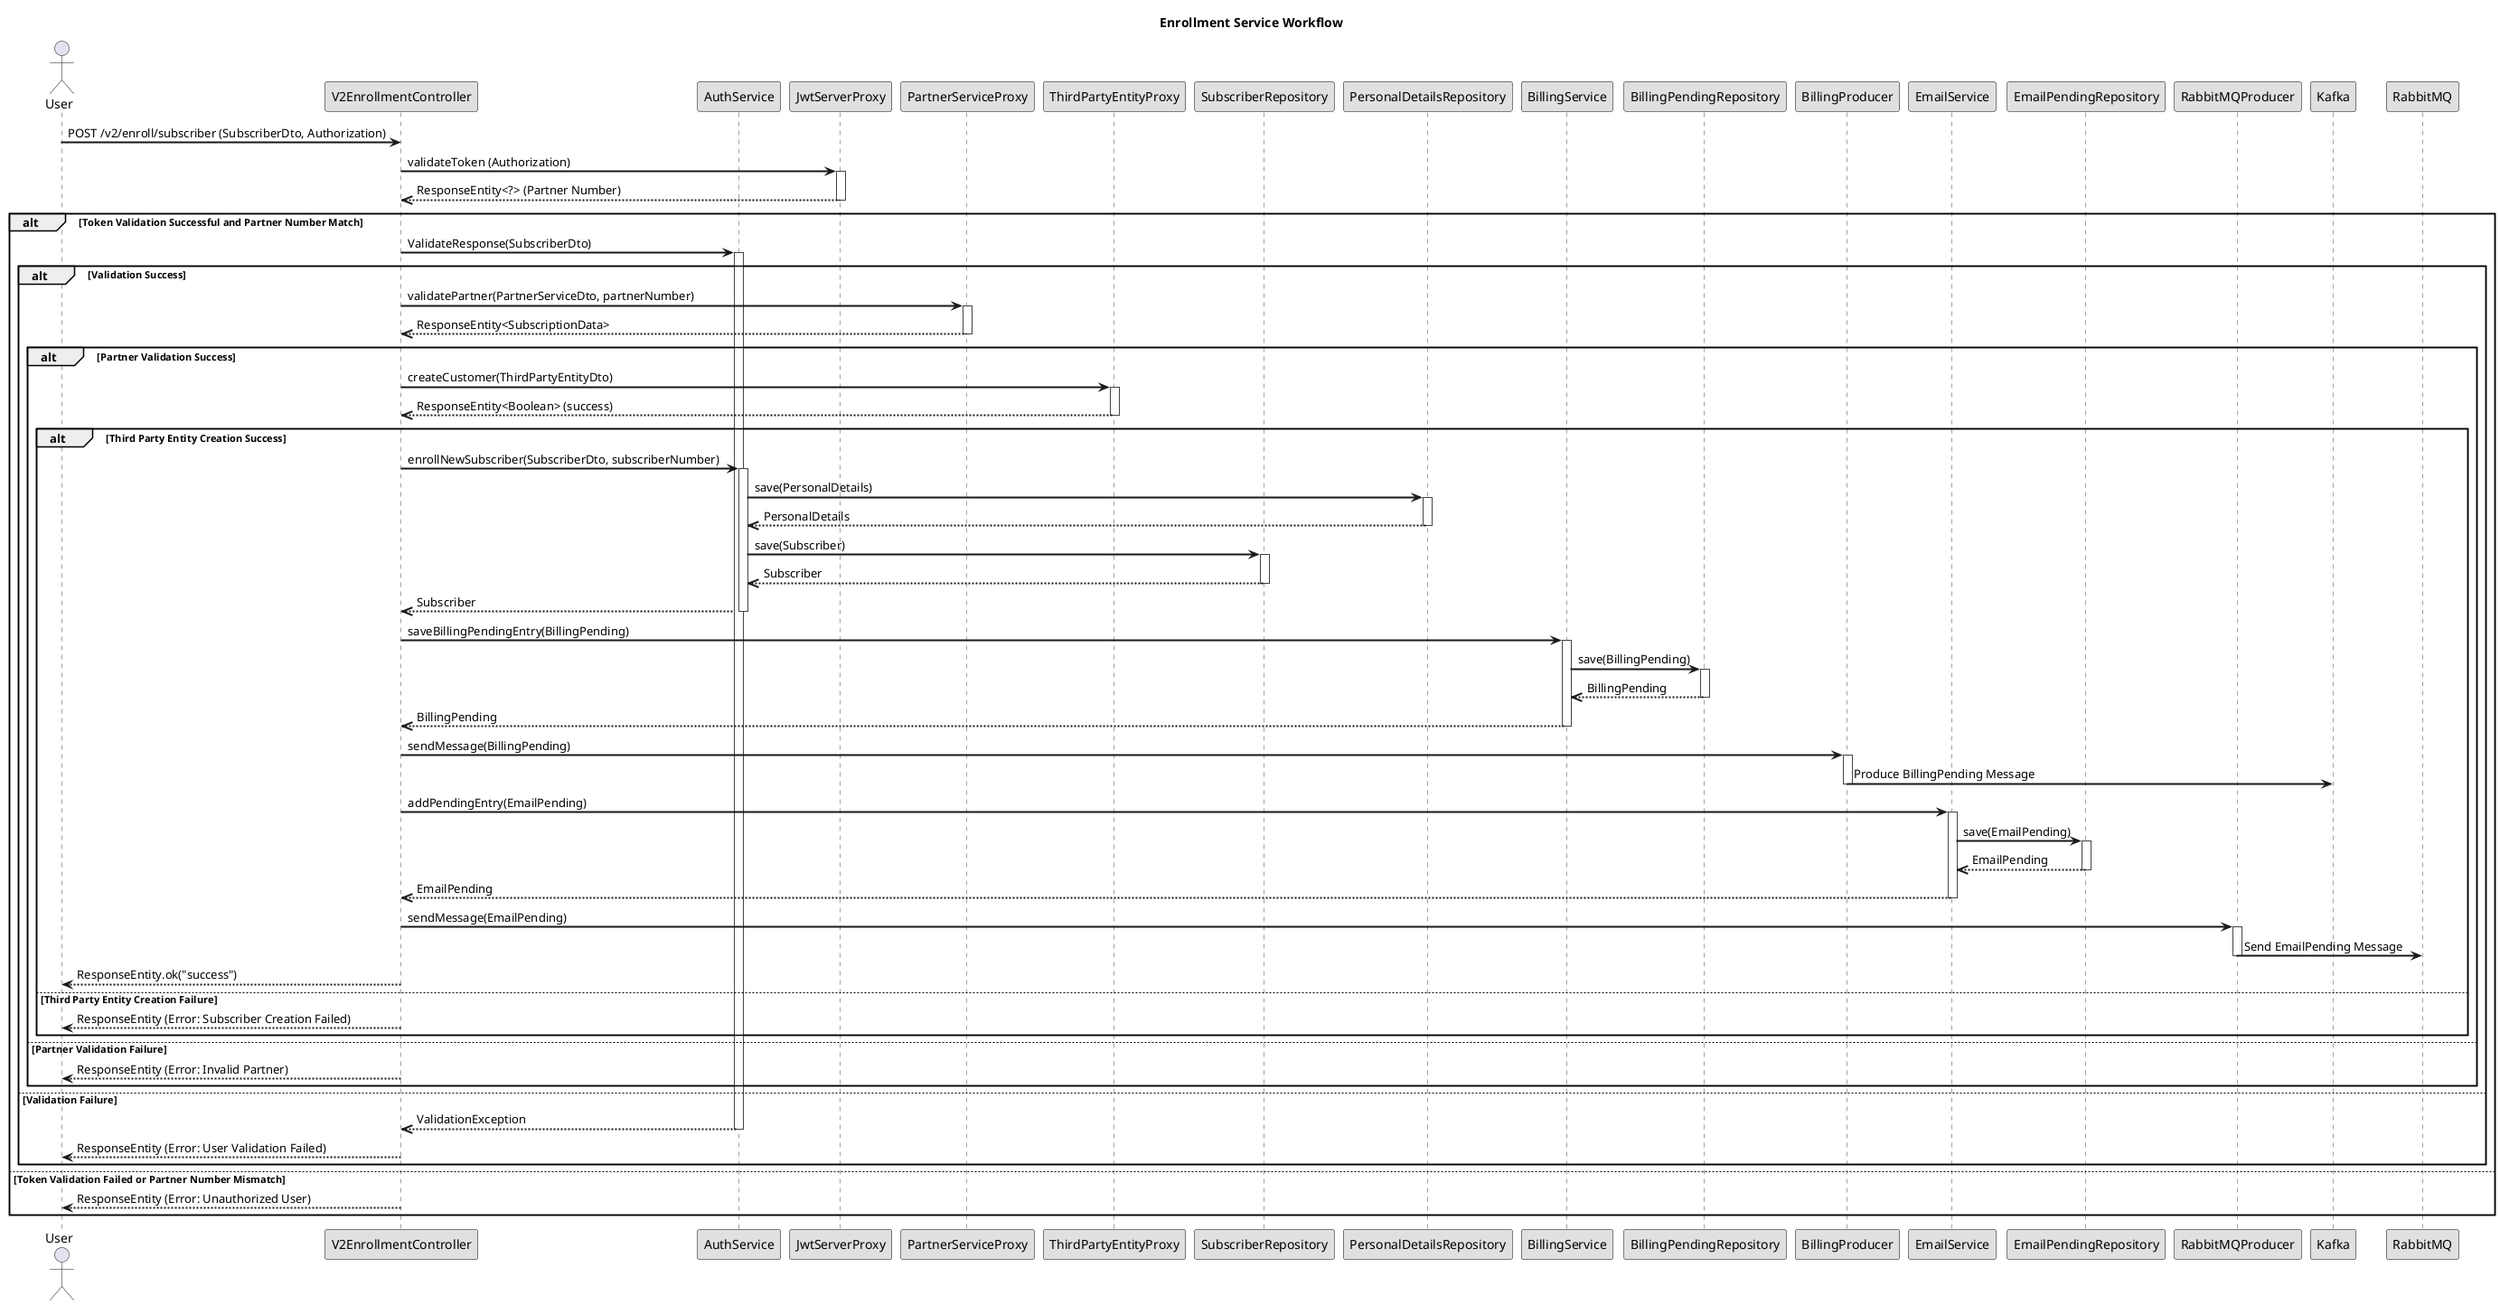 ```plantuml
@startuml
' Style settings
skinparam sequenceArrowThickness 2
skinparam sequenceParticipantBorderColor black
skinparam sequenceLifeLineBorderColor #444
skinparam sequenceParticipantBackgroundColor #e0e0e0

' Title and description
title Enrollment Service Workflow

' Actors and participants
actor User
participant V2EnrollmentController
participant AuthService
participant JwtServerProxy
participant PartnerServiceProxy
participant ThirdPartyEntityProxy
participant SubscriberRepository
participant PersonalDetailsRepository
participant BillingService
participant BillingPendingRepository
participant BillingProducer
participant EmailService
participant EmailPendingRepository
participant RabbitMQProducer

' Sequence of actions
User -> V2EnrollmentController: POST /v2/enroll/subscriber (SubscriberDto, Authorization)
V2EnrollmentController -> JwtServerProxy: validateToken (Authorization)
activate JwtServerProxy
JwtServerProxy -->> V2EnrollmentController: ResponseEntity<?> (Partner Number)
deactivate JwtServerProxy
alt Token Validation Successful and Partner Number Match
    V2EnrollmentController -> AuthService: ValidateResponse(SubscriberDto)
    activate AuthService
    alt Validation Success
        V2EnrollmentController -> PartnerServiceProxy: validatePartner(PartnerServiceDto, partnerNumber)
        activate PartnerServiceProxy
        PartnerServiceProxy -->> V2EnrollmentController: ResponseEntity<SubscriptionData>
        deactivate PartnerServiceProxy
        alt Partner Validation Success
            V2EnrollmentController -> ThirdPartyEntityProxy: createCustomer(ThirdPartyEntityDto)
            activate ThirdPartyEntityProxy
            ThirdPartyEntityProxy -->> V2EnrollmentController: ResponseEntity<Boolean> (success)
            deactivate ThirdPartyEntityProxy
            alt Third Party Entity Creation Success
                V2EnrollmentController -> AuthService: enrollNewSubscriber(SubscriberDto, subscriberNumber)
                activate AuthService
                AuthService -> PersonalDetailsRepository: save(PersonalDetails)
                activate PersonalDetailsRepository
                PersonalDetailsRepository -->> AuthService: PersonalDetails
                deactivate PersonalDetailsRepository
                AuthService -> SubscriberRepository: save(Subscriber)
                activate SubscriberRepository
                SubscriberRepository -->> AuthService: Subscriber
                deactivate SubscriberRepository
                AuthService -->> V2EnrollmentController: Subscriber
                deactivate AuthService
                V2EnrollmentController -> BillingService: saveBillingPendingEntry(BillingPending)
                activate BillingService
                BillingService -> BillingPendingRepository: save(BillingPending)
                activate BillingPendingRepository
                BillingPendingRepository -->> BillingService: BillingPending
                deactivate BillingPendingRepository
                BillingService -->> V2EnrollmentController: BillingPending
                deactivate BillingService
                V2EnrollmentController -> BillingProducer: sendMessage(BillingPending)
                activate BillingProducer
                BillingProducer -> Kafka: Produce BillingPending Message
                deactivate BillingProducer
                V2EnrollmentController -> EmailService: addPendingEntry(EmailPending)
                activate EmailService
                EmailService -> EmailPendingRepository: save(EmailPending)
                activate EmailPendingRepository
                EmailPendingRepository -->> EmailService: EmailPending
                deactivate EmailPendingRepository
                EmailService -->> V2EnrollmentController: EmailPending
                deactivate EmailService
                V2EnrollmentController -> RabbitMQProducer: sendMessage(EmailPending)
                activate RabbitMQProducer
                RabbitMQProducer -> RabbitMQ: Send EmailPending Message
                deactivate RabbitMQProducer
                V2EnrollmentController --> User: ResponseEntity.ok("success")
            else Third Party Entity Creation Failure
                V2EnrollmentController --> User: ResponseEntity (Error: Subscriber Creation Failed)
            end
        else Partner Validation Failure
            V2EnrollmentController --> User: ResponseEntity (Error: Invalid Partner)
        end
    else Validation Failure
        AuthService -->> V2EnrollmentController: ValidationException
        deactivate AuthService
        V2EnrollmentController --> User: ResponseEntity (Error: User Validation Failed)
    end
else Token Validation Failed or Partner Number Mismatch
    V2EnrollmentController --> User: ResponseEntity (Error: Unauthorized User)
end

@enduml
```

**Explanation of the Diagram:**

1.  **Actors and Participants:**
    *   `User`: Represents the external user initiating the enrollment process.
    *   `V2EnrollmentController`: The entry point REST controller (`/v2/enroll/subscriber`). It receives the `SubscriberDto` and the `Authorization` token.
    *   `JwtServerProxy`: A Feign client proxy for calling the TOKEN-SERVICE to validate the JWT token.
    *   `AuthService`: Service class responsible for validating the subscriber data and enrolling the new subscriber.
    *   `PartnerServiceProxy`: Feign client proxy for calling the PARTNER-SERVICE to validate partner-related information.
    *   `ThirdPartyEntityProxy`: Feign client proxy to an external system (THIRDPARTY-ENTITY) that handles customer creation.
    *   `PersonalDetailsRepository`, `SubscriberRepository`, `BillingPendingRepository`, `EmailPendingRepository`: JPA repositories for database interactions.
    *   `BillingService`: Service to save Billing Related Data to database.
    *   `EmailService`: Service to save Email Related Data to database.
    *   `BillingProducer`: A Kafka producer for sending billing-related messages.
    *   `RabbitMQProducer`:  A RabbitMQ producer for sending email-related messages.
    *   `Kafka`: Represents Kafka message broker for billing.
    *   `RabbitMQ`: Represents RabbitMQ message broker for Email.

2.  **Workflow:**
    *   The `User` sends a POST request to the `/v2/enroll/subscriber` endpoint on the `V2EnrollmentController`, including the `SubscriberDto` and an `Authorization` token.
    *   The `V2EnrollmentController` calls the `JwtServerProxy` to validate the token.
        *If token is invalid a error message is thrown*
    *   Upon successful token validation and partner number verification, the `V2EnrollmentController` calls the `AuthService` to validate the `SubscriberDto`.
        *   If validation fails, a `ValidationException` is thrown, and an error response is sent back to the `User`.
    *   If the subscriber data is valid, the `V2EnrollmentController` calls the `PartnerServiceProxy` to validate the partner information.
        *   If partner validation fails, a `ValidationException` is thrown, and an error response is sent back to the `User`.
    *   Then `ThirdPartyEntityProxy` is called to create a new Customer in external system.
         *   If creation fails, a `ValidationException` is thrown, and an error response is sent back to the `User`.
    *   `AuthService` then saves personal details using `PersonalDetailsRepository`, `Subscriber` information using `SubscriberRepository`.
    *   `BillingService` then saves billing pending entries using `BillingPendingRepository`, sends a message via `BillingProducer` to Kafka, and `EmailService` saves email pending information using `EmailPendingRepository` and publishes a message using `RabbitMQProducer` to RabbitMQ for sending the email.
    *   If all operations are successful, a success response (`ResponseEntity.ok("success")`) is returned to the `User`.

3.  **Dependencies & Interactions:**
    *   The `V2EnrollmentController` depends on `AuthService`, `JwtServerProxy`, `PartnerServiceProxy`, `ThirdPartyEntityProxy`, `BillingService`, `EmailService`, `BillingProducer`, and `RabbitMQProducer`.
    *   The `AuthService` depends on `PersonalDetailsRepository`, `SubscriberRepository`.
    *   The `BillingService` depends on `BillingPendingRepository`
    *   The `EmailService` depends on `EmailPendingRepository`

**Key Considerations:**

*   **Error Handling:** The diagram includes alternative flows (`alt/else`) to represent different validation failures and error scenarios.
*   **Microservice Communication:** The diagram highlights inter-service communication using Feign clients (`JwtServerProxy`, `PartnerServiceProxy`, `ThirdPartyEntityProxy`).
*   **Asynchronous Operations:** Billing and Email messaging flows are marked as asynchronous using `CompletableFuture.runAsync`, indicating that these tasks are executed in separate threads.
*   **Message Queues:** The diagram shows the interaction with Kafka (for billing) and RabbitMQ (for email) message brokers.
*   **Database Operations:** The diagram includes the JPA repositories (`PersonalDetailsRepository`, `SubscriberRepository`, `BillingPendingRepository`, `EmailPendingRepository`) used for database interactions.
*   **Rate Limiting:**  The `@RateLimiter` annotation on the `addNewUser` method indicates rate limiting, although the rate limiting component itself isn't explicitly shown in the sequence.
*   **Authorization:** The authorization token is passed to JWT service for authentication.

This PlantUML diagram provides a clear visual representation of the `EnrollmentService`'s architecture, component interactions, and data flow.  It can serve as a valuable tool for understanding the system's design and identifying potential areas for improvement.

